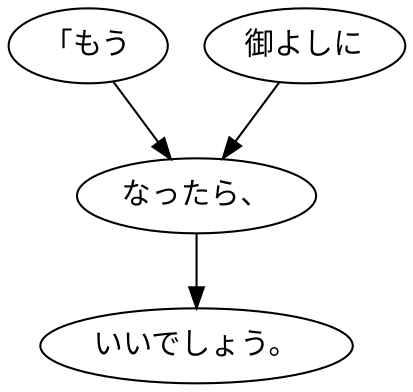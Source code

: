 digraph graph4643 {
	node0 [label="「もう"];
	node1 [label="御よしに"];
	node2 [label="なったら、"];
	node3 [label="いいでしょう。"];
	node0 -> node2;
	node1 -> node2;
	node2 -> node3;
}
